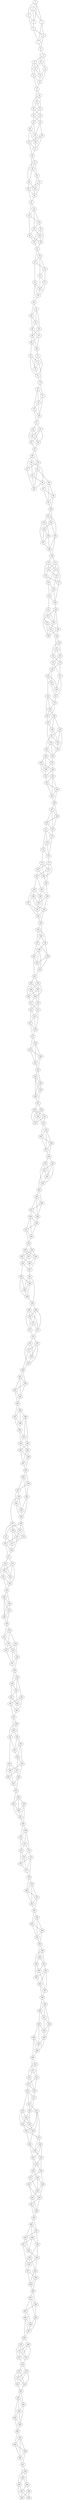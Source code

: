 graph G {
    "421" -- "425";
    "193" -- "195";
    "104" -- "109";
    "254" -- "256";
    "321" -- "323";
    "458" -- "459";
    "156" -- "157";
    "410" -- "412";
    "424" -- "425";
    "269" -- "273";
    "18" -- "19";
    "222" -- "223";
    "147" -- "150";
    "290" -- "291";
    "451" -- "455";
    "479" -- "480";
    "475" -- "477";
    "144" -- "145";
    "336" -- "337";
    "38" -- "40";
    "174" -- "176";
    "300" -- "301";
    "468" -- "469";
    "262" -- "266";
    "170" -- "172";
    "281" -- "282";
    "256" -- "260";
    "283" -- "284";
    "162" -- "164";
    "402" -- "404";
    "83" -- "85";
    "116" -- "118";
    "396" -- "398";
    "4" -- "5";
    "85" -- "87";
    "461" -- "463";
    "56" -- "58";
    "321" -- "324";
    "105" -- "106";
    "57" -- "59";
    "142" -- "143";
    "249" -- "251";
    "255" -- "258";
    "270" -- "271";
    "239" -- "243";
    "464" -- "467";
    "107" -- "108";
    "243" -- "244";
    "357" -- "360";
    "371" -- "372";
    "33" -- "34";
    "273" -- "274";
    "406" -- "409";
    "60" -- "62";
    "196" -- "198";
    "148" -- "152";
    "109" -- "110";
    "61" -- "63";
    "253" -- "255";
    "11" -- "15";
    "275" -- "279";
    "271" -- "272";
    "48" -- "50";
    "323" -- "324";
    "448" -- "450";
    "206" -- "209";
    "49" -- "51";
    "158" -- "160";
    "286" -- "288";
    "325" -- "326";
    "150" -- "154";
    "171" -- "174";
    "307" -- "310";
    "194" -- "197";
    "249" -- "252";
    "47" -- "49";
    "58" -- "59";
    "100" -- "102";
    "412" -- "414";
    "244" -- "245";
    "413" -- "415";
    "465" -- "466";
    "41" -- "43";
    "233" -- "235";
    "227" -- "228";
    "160" -- "162";
    "367" -- "368";
    "179" -- "181";
    "247" -- "249";
    "161" -- "163";
    "76" -- "78";
    "180" -- "182";
    "212" -- "214";
    "136" -- "139";
    "318" -- "322";
    "241" -- "244";
    "201" -- "202";
    "329" -- "330";
    "26" -- "30";
    "50" -- "51";
    "190" -- "191";
    "287" -- "290";
    "319" -- "322";
    "322" -- "323";
    "462" -- "463";
    "146" -- "149";
    "418" -- "421";
    "139" -- "140";
    "339" -- "340";
    "391" -- "393";
    "393" -- "397";
    "372" -- "375";
    "70" -- "72";
    "308" -- "312";
    "205" -- "206";
    "122" -- "125";
    "389" -- "391";
    "495" -- "498";
    "288" -- "292";
    "315" -- "316";
    "181" -- "184";
    "63" -- "65";
    "185" -- "189";
    "385" -- "387";
    "42" -- "43";
    "74" -- "75";
    "214" -- "215";
    "446" -- "448";
    "474" -- "476";
    "89" -- "91";
    "174" -- "175";
    "226" -- "227";
    "332" -- "336";
    "64" -- "67";
    "114" -- "117";
    "432" -- "435";
    "325" -- "328";
    "231" -- "233";
    "305" -- "306";
    "497" -- "498";
    "110" -- "112";
    "486" -- "488";
    "93" -- "95";
    "229" -- "231";
    "123" -- "126";
    "167" -- "168";
    "98" -- "100";
    "295" -- "296";
    "267" -- "269";
    "156" -- "159";
    "81" -- "83";
    "481" -- "483";
    "268" -- "270";
    "492" -- "494";
    "380" -- "381";
    "388" -- "389";
    "456" -- "459";
    "141" -- "143";
    "405" -- "407";
    "297" -- "298";
    "489" -- "490";
    "382" -- "383";
    "386" -- "387";
    "475" -- "479";
    "299" -- "300";
    "89" -- "92";
    "309" -- "313";
    "332" -- "335";
    "436" -- "439";
    "134" -- "136";
    "262" -- "264";
    "398" -- "400";
    "445" -- "447";
    "419" -- "422";
    "143" -- "144";
    "71" -- "72";
    "137" -- "140";
    "195" -- "196";
    "258" -- "260";
    "335" -- "336";
    "341" -- "344";
    "383" -- "385";
    "138" -- "139";
    "56" -- "60";
    "5" -- "6";
    "481" -- "484";
    "55" -- "58";
    "155" -- "157";
    "129" -- "130";
    "291" -- "293";
    "476" -- "478";
    "404" -- "405";
    "90" -- "93";
    "285" -- "287";
    "10" -- "12";
    "473" -- "474";
    "463" -- "466";
    "448" -- "452";
    "347" -- "348";
    "487" -- "488";
    "115" -- "117";
    "230" -- "233";
    "68" -- "69";
    "349" -- "350";
    "444" -- "445";
    "429" -- "431";
    "485" -- "486";
    "120" -- "122";
    "442" -- "444";
    "194" -- "195";
    "124" -- "128";
    "82" -- "85";
    "482" -- "485";
    "19" -- "20";
    "87" -- "88";
    "211" -- "212";
    "131" -- "133";
    "97" -- "98";
    "192" -- "193";
    "20" -- "23";
    "199" -- "201";
    "154" -- "155";
    "132" -- "134";
    "320" -- "321";
    "358" -- "359";
    "21" -- "22";
    "454" -- "456";
    "197" -- "199";
    "377" -- "378";
    "408" -- "409";
    "103" -- "106";
    "352" -- "356";
    "251" -- "252";
    "112" -- "114";
    "379" -- "380";
    "384" -- "386";
    "434" -- "436";
    "14" -- "17";
    "354" -- "358";
    "449" -- "451";
    "318" -- "320";
    "348" -- "349";
    "310" -- "314";
    "342" -- "346";
    "146" -- "147";
    "339" -- "342";
    "2" -- "5";
    "127" -- "128";
    "111" -- "113";
    "96" -- "97";
    "177" -- "178";
    "350" -- "353";
    "369" -- "370";
    "6" -- "7";
    "166" -- "168";
    "294" -- "296";
    "400" -- "401";
    "52" -- "53";
    "84" -- "85";
    "430" -- "432";
    "460" -- "461";
    "426" -- "428";
    "458" -- "460";
    "411" -- "412";
    "18" -- "20";
    "23" -- "25";
    "75" -- "77";
    "147" -- "149";
    "36" -- "39";
    "215" -- "217";
    "228" -- "231";
    "438" -- "440";
    "470" -- "472";
    "37" -- "38";
    "252" -- "253";
    "260" -- "261";
    "449" -- "452";
    "169" -- "170";
    "361" -- "362";
    "398" -- "399";
    "351" -- "354";
    "91" -- "95";
    "235" -- "236";
    "363" -- "364";
    "240" -- "241";
    "188" -- "190";
    "324" -- "326";
    "173" -- "174";
    "317" -- "319";
    "138" -- "142";
    "167" -- "170";
    "431" -- "434";
    "263" -- "264";
    "176" -- "178";
    "304" -- "306";
    "255" -- "257";
    "387" -- "388";
    "198" -- "201";
    "106" -- "107";
    "414" -- "416";
    "88" -- "90";
    "8" -- "9";
    "299" -- "302";
    "435" -- "438";
    "450" -- "453";
    "39" -- "41";
    "65" -- "66";
    "175" -- "177";
    "303" -- "305";
    "421" -- "426";
    "164" -- "166";
    "236" -- "237";
    "276" -- "277";
    "168" -- "170";
    "296" -- "298";
    "419" -- "424";
    "3" -- "6";
    "71" -- "74";
    "219" -- "220";
    "416" -- "418";
    "483" -- "484";
    "171" -- "173";
    "307" -- "309";
    "375" -- "377";
    "46" -- "49";
    "118" -- "120";
    "204" -- "206";
    "308" -- "310";
    "356" -- "360";
    "392" -- "395";
    "301" -- "303";
    "493" -- "495";
    "457" -- "458";
    "447" -- "450";
    "279" -- "280";
    "403" -- "404";
    "37" -- "40";
    "79" -- "81";
    "471" -- "472";
    "182" -- "185";
    "364" -- "367";
    "90" -- "91";
    "326" -- "328";
    "436" -- "440";
    "333" -- "334";
    "216" -- "217";
    "487" -- "490";
    "443" -- "444";
    "0" -- "2";
    "373" -- "376";
    "159" -- "161";
    "287" -- "289";
    "496" -- "498";
    "1" -- "3";
    "126" -- "128";
    "28" -- "29";
    "220" -- "221";
    "484" -- "485";
    "417" -- "420";
    "205" -- "209";
    "122" -- "126";
    "30" -- "31";
    "217" -- "219";
    "345" -- "347";
    "482" -- "483";
    "370" -- "373";
    "453" -- "456";
    "355" -- "357";
    "16" -- "17";
    "288" -- "289";
    "480" -- "481";
    "495" -- "497";
    "102" -- "104";
    "238" -- "240";
    "357" -- "359";
    "42" -- "44";
    "264" -- "266";
    "365" -- "368";
    "409" -- "410";
    "488" -- "490";
    "379" -- "382";
    "187" -- "192";
    "348" -- "351";
    "209" -- "211";
    "420" -- "423";
    "310" -- "312";
    "342" -- "344";
    "234" -- "237";
    "1" -- "4";
    "121" -- "123";
    "92" -- "96";
    "111" -- "115";
    "96" -- "99";
    "400" -- "403";
    "51" -- "52";
    "119" -- "120";
    "401" -- "402";
    "52" -- "55";
    "374" -- "377";
    "428" -- "431";
    "390" -- "392";
    "104" -- "108";
    "53" -- "54";
    "245" -- "246";
    "125" -- "127";
    "35" -- "38";
    "135" -- "136";
    "327" -- "328";
    "386" -- "388";
    "399" -- "400";
    "451" -- "452";
    "469" -- "472";
    "266" -- "267";
    "222" -- "224";
    "184" -- "188";
    "133" -- "134";
    "280" -- "282";
    "472" -- "474";
    "281" -- "283";
    "183" -- "186";
    "12" -- "16";
    "363" -- "366";
    "187" -- "191";
    "66" -- "69";
    "240" -- "243";
    "256" -- "259";
    "121" -- "124";
    "283" -- "285";
    "396" -- "397";
    "218" -- "221";
    "467" -- "468";
    "138" -- "140";
    "461" -- "464";
    "105" -- "107";
    "176" -- "180";
    "99" -- "100";
    "32" -- "34";
    "224" -- "226";
    "55" -- "57";
    "272" -- "274";
    "371" -- "373";
    "358" -- "361";
    "33" -- "35";
    "464" -- "466";
    "406" -- "408";
    "494" -- "497";
    "228" -- "232";
    "60" -- "61";
    "101" -- "102";
    "330" -- "333";
    "109" -- "111";
    "181" -- "183";
    "477" -- "478";
    "113" -- "116";
    "9" -- "10";
    "90" -- "94";
    "62" -- "63";
    "303" -- "307";
    "210" -- "213";
    "151" -- "152";
    "203" -- "204";
    "281" -- "284";
    "271" -- "273";
    "48" -- "49";
    "225" -- "226";
    "12" -- "15";
    "276" -- "279";
    "282" -- "283";
    "206" -- "208";
    "463" -- "465";
    "486" -- "487";
    "13" -- "14";
    "277" -- "278";
    "325" -- "327";
    "307" -- "311";
    "194" -- "196";
    "53" -- "56";
    "245" -- "248";
    "368" -- "370";
    "142" -- "145";
    "82" -- "86";
    "54" -- "55";
    "86" -- "87";
    "270" -- "273";
    "100" -- "101";
    "381" -- "382";
    "154" -- "156";
    "33" -- "36";
    "40" -- "41";
    "72" -- "73";
    "34" -- "35";
    "238" -- "239";
    "274" -- "275";
    "331" -- "334";
    "403" -- "406";
    "130" -- "133";
    "223" -- "224";
    "103" -- "105";
    "160" -- "161";
    "227" -- "229";
    "352" -- "353";
    "433" -- "434";
    "250" -- "251";
    "378" -- "379";
    "422" -- "424";
    "44" -- "45";
    "76" -- "77";
    "24" -- "27";
    "136" -- "138";
    "45" -- "48";
    "360" -- "362";
    "329" -- "331";
    "0" -- "4";
    "319" -- "323";
    "163" -- "164";
    "146" -- "148";
    "418" -- "420";
    "139" -- "141";
    "339" -- "341";
    "28" -- "31";
    "292" -- "295";
    "372" -- "374";
    "293" -- "294";
    "394" -- "397";
    "205" -- "207";
    "341" -- "343";
    "122" -- "124";
    "440" -- "442";
    "242" -- "243";
    "370" -- "371";
    "208" -- "211";
    "288" -- "291";
    "491" -- "492";
    "101" -- "104";
    "315" -- "317";
    "17" -- "18";
    "289" -- "290";
    "22" -- "25";
    "185" -- "190";
    "452" -- "454";
    "365" -- "366";
    "186" -- "189";
    "157" -- "160";
    "189" -- "192";
    "423" -- "426";
    "15" -- "16";
    "64" -- "66";
    "67" -- "68";
    "114" -- "116";
    "149" -- "152";
    "277" -- "280";
    "351" -- "353";
    "497" -- "499";
    "234" -- "235";
    "278" -- "279";
    "362" -- "363";
    "344" -- "346";
    "153" -- "155";
    "427" -- "430";
    "123" -- "127";
    "178" -- "181";
    "313" -- "316";
    "167" -- "169";
    "193" -- "194";
    "295" -- "297";
    "62" -- "65";
    "254" -- "257";
    "314" -- "315";
    "156" -- "158";
    "356" -- "358";
    "431" -- "433";
    "454" -- "455";
    "492" -- "493";
    "410" -- "413";
    "157" -- "159";
    "198" -- "202";
    "106" -- "108";
    "269" -- "272";
    "424" -- "426";
    "456" -- "458";
    "489" -- "491";
    "259" -- "262";
    "399" -- "402";
    "144" -- "146";
    "336" -- "338";
    "299" -- "301";
    "435" -- "437";
    "302" -- "305";
    "145" -- "147";
    "309" -- "314";
    "246" -- "248";
    "300" -- "302";
    "332" -- "334";
    "436" -- "438";
    "450" -- "454";
    "455" -- "457";
    "468" -- "470";
    "446" -- "447";
    "419" -- "423";
    "162" -- "165";
    "402" -- "405";
    "83" -- "84";
    "395" -- "396";
    "71" -- "73";
    "143" -- "145";
    "137" -- "141";
    "116" -- "119";
    "195" -- "197";
    "166" -- "167";
    "218" -- "219";
    "335" -- "337";
    "346" -- "347";
    "461" -- "462";
    "56" -- "59";
    "5" -- "7";
    "46" -- "50";
    "57" -- "58";
    "249" -- "250";
    "239" -- "242";
    "59" -- "60";
    "437" -- "440";
    "415" -- "417";
    "447" -- "449";
    "196" -- "199";
    "129" -- "131";
    "148" -- "153";
    "298" -- "299";
    "330" -- "331";
    "470" -- "471";
    "61" -- "62";
    "253" -- "254";
    "284" -- "285";
    "476" -- "477";
    "158" -- "159";
    "286" -- "287";
    "11" -- "14";
    "151" -- "154";
    "275" -- "278";
    "338" -- "339";
    "448" -- "451";
    "347" -- "349";
    "241" -- "242";
    "487" -- "489";
    "158" -- "161";
    "286" -- "289";
    "230" -- "232";
    "150" -- "155";
    "349" -- "351";
    "429" -- "432";
    "393" -- "395";
    "47" -- "48";
    "82" -- "84";
    "19" -- "21";
    "87" -- "89";
    "211" -- "213";
    "412" -- "415";
    "97" -- "99";
    "465" -- "467";
    "20" -- "22";
    "244" -- "246";
    "124" -- "125";
    "413" -- "414";
    "72" -- "75";
    "21" -- "23";
    "41" -- "42";
    "233" -- "234";
    "130" -- "131";
    "223" -- "226";
    "103" -- "107";
    "352" -- "355";
    "43" -- "44";
    "247" -- "248";
    "251" -- "253";
    "379" -- "381";
    "384" -- "385";
    "44" -- "47";
    "76" -- "79";
    "212" -- "215";
    "14" -- "16";
    "45" -- "46";
    "237" -- "238";
    "2" -- "4";
    "393" -- "396";
    "127" -- "129";
    "70" -- "73";
    "177" -- "179";
    "118" -- "119";
    "334" -- "337";
    "350" -- "352";
    "369" -- "371";
    "389" -- "390";
    "394" -- "395";
    "374" -- "378";
    "465" -- "468";
    "439" -- "442";
    "268" -- "272";
    "31" -- "32";
    "63" -- "64";
    "35" -- "37";
    "385" -- "386";
    "411" -- "413";
    "446" -- "449";
    "186" -- "187";
    "36" -- "38";
    "228" -- "230";
    "326" -- "327";
    "108" -- "109";
    "37" -- "39";
    "77" -- "80";
    "184" -- "185";
    "312" -- "313";
    "169" -- "171";
    "207" -- "210";
    "231" -- "232";
    "235" -- "237";
    "123" -- "128";
    "311" -- "313";
    "110" -- "113";
    "363" -- "365";
    "93" -- "94";
    "229" -- "230";
    "324" -- "325";
    "173" -- "175";
    "373" -- "375";
    "177" -- "180";
    "369" -- "372";
    "267" -- "268";
    "407" -- "408";
    "459" -- "460";
    "263" -- "265";
    "81" -- "82";
    "304" -- "305";
    "54" -- "57";
    "268" -- "271";
    "410" -- "411";
    "198" -- "200";
    "380" -- "382";
    "388" -- "390";
    "269" -- "270";
    "481" -- "482";
    "492" -- "495";
    "343" -- "344";
    "453" -- "455";
    "88" -- "89";
    "475" -- "478";
    "309" -- "312";
    "134" -- "137";
    "65" -- "67";
    "202" -- "203";
    "262" -- "265";
    "421" -- "427";
    "92" -- "93";
    "164" -- "165";
    "445" -- "446";
    "282" -- "284";
    "168" -- "169";
    "200" -- "201";
    "296" -- "297";
    "328" -- "329";
    "94" -- "95";
    "162" -- "163";
    "83" -- "86";
    "366" -- "367";
    "3" -- "7";
    "258" -- "261";
    "383" -- "384";
    "389" -- "392";
    "219" -- "221";
    "80" -- "81";
    "359" -- "361";
    "94" -- "97";
    "416" -- "417";
    "390" -- "391";
    "483" -- "485";
    "172" -- "173";
    "340" -- "341";
    "392" -- "394";
    "301" -- "304";
    "457" -- "459";
    "291" -- "292";
    "34" -- "36";
    "274" -- "276";
    "331" -- "333";
    "471" -- "473";
    "476" -- "479";
    "182" -- "184";
    "214" -- "216";
    "364" -- "366";
    "285" -- "286";
    "10" -- "13";
    "333" -- "335";
    "469" -- "471";
    "250" -- "252";
    "378" -- "380";
    "229" -- "232";
    "443" -- "445";
    "0" -- "1";
    "150" -- "153";
    "68" -- "70";
    "429" -- "430";
    "47" -- "50";
    "7" -- "8";
    "131" -- "132";
    "320" -- "322";
    "405" -- "408";
    "453" -- "457";
    "132" -- "135";
    "406" -- "407";
    "30" -- "32";
    "490" -- "491";
    "264" -- "265";
    "488" -- "489";
    "186" -- "190";
    "409" -- "411";
    "43" -- "46";
    "179" -- "182";
    "112" -- "115";
    "384" -- "387";
    "434" -- "437";
    "354" -- "359";
    "318" -- "321";
    "348" -- "350";
    "420" -- "422";
    "26" -- "29";
    "234" -- "236";
    "362" -- "364";
    "391" -- "394";
    "111" -- "112";
    "96" -- "98";
    "51" -- "53";
    "119" -- "121";
    "427" -- "429";
    "294" -- "297";
    "52" -- "54";
    "84" -- "86";
    "374" -- "376";
    "428" -- "430";
    "460" -- "462";
    "245" -- "247";
    "254" -- "258";
    "248" -- "250";
    "314" -- "316";
    "73" -- "74";
    "18" -- "21";
    "290" -- "293";
    "23" -- "24";
    "75" -- "76";
    "215" -- "216";
    "135" -- "137";
    "259" -- "261";
    "327" -- "329";
    "148" -- "151";
    "399" -- "401";
    "422" -- "423";
    "78" -- "80";
    "438" -- "441";
    "469" -- "473";
    "77" -- "78";
    "213" -- "214";
    "470" -- "473";
    "133" -- "135";
    "261" -- "263";
    "302" -- "306";
    "474" -- "475";
    "280" -- "281";
    "183" -- "187";
    "311" -- "315";
    "66" -- "68";
    "117" -- "120";
    "240" -- "242";
    "306" -- "308";
    "121" -- "125";
    "188" -- "191";
    "257" -- "259";
    "317" -- "318";
    "218" -- "220";
    "401" -- "404";
    "98" -- "99";
    "414" -- "415";
    "466" -- "467";
    "204" -- "208";
    "263" -- "267";
    "176" -- "179";
    "255" -- "256";
    "197" -- "200";
    "239" -- "241";
    "32" -- "33";
    "224" -- "225";
    "494" -- "496";
    "88" -- "91";
    "101" -- "103";
    "477" -- "479";
    "8" -- "10";
    "298" -- "300";
    "330" -- "332";
    "376" -- "377";
    "113" -- "117";
    "9" -- "11";
    "39" -- "40";
    "210" -- "212";
    "303" -- "304";
    "11" -- "13";
    "203" -- "205";
    "275" -- "277";
    "92" -- "95";
    "225" -- "227";
    "338" -- "340";
    "236" -- "238";
    "276" -- "278";
    "343" -- "345";
    "165" -- "166";
    "353" -- "355";
    "200" -- "203";
    "13" -- "15";
    "149" -- "151";
    "257" -- "260";
    "441" -- "443";
    "416" -- "419";
    "171" -- "172";
    "375" -- "376";
    "368" -- "369";
    "417" -- "418";
    "172" -- "175";
    "204" -- "207";
    "308" -- "311";
    "6" -- "8";
    "142" -- "144";
    "340" -- "343";
    "493" -- "494";
    "381" -- "383";
    "61" -- "64";
    "403" -- "407";
    "79" -- "80";
    "130" -- "132";
    "9" -- "12";
    "213" -- "216";
    "223" -- "225";
    "433" -- "435";
    "246" -- "247";
    "478" -- "480";
    "24" -- "26";
    "360" -- "361";
    "25" -- "27";
    "115" -- "118";
    "0" -- "3";
    "496" -- "499";
    "191" -- "192";
    "319" -- "320";
    "441" -- "444";
    "27" -- "29";
    "1" -- "2";
    "163" -- "165";
    "126" -- "129";
    "442" -- "443";
    "28" -- "30";
    "220" -- "222";
    "292" -- "294";
    "140" -- "141";
    "484" -- "486";
    "29" -- "31";
    "70" -- "74";
    "293" -- "295";
    "217" -- "218";
    "345" -- "346";
    "425" -- "427";
    "199" -- "202";
    "355" -- "356";
    "208" -- "210";
    "480" -- "482";
    "439" -- "441";
    "491" -- "493";
    "102" -- "105";
    "17" -- "19";
    "22" -- "24";
    "221" -- "222";
    "316" -- "317";
    "42" -- "45";
    "365" -- "367";
    "437" -- "439";
    "265" -- "266";
    "189" -- "193";
    "78" -- "79";
    "354" -- "357";
    "25" -- "28";
    "67" -- "69";
    "207" -- "209";
    "337" -- "338";
    "342" -- "345";
    "432" -- "433";
    "26" -- "27";
    "462" -- "464";
    "183" -- "188";
    "397" -- "398";
    "69" -- "71";
    "110" -- "114";
    "152" -- "153";
    "178" -- "180";
    "425" -- "428";
}
